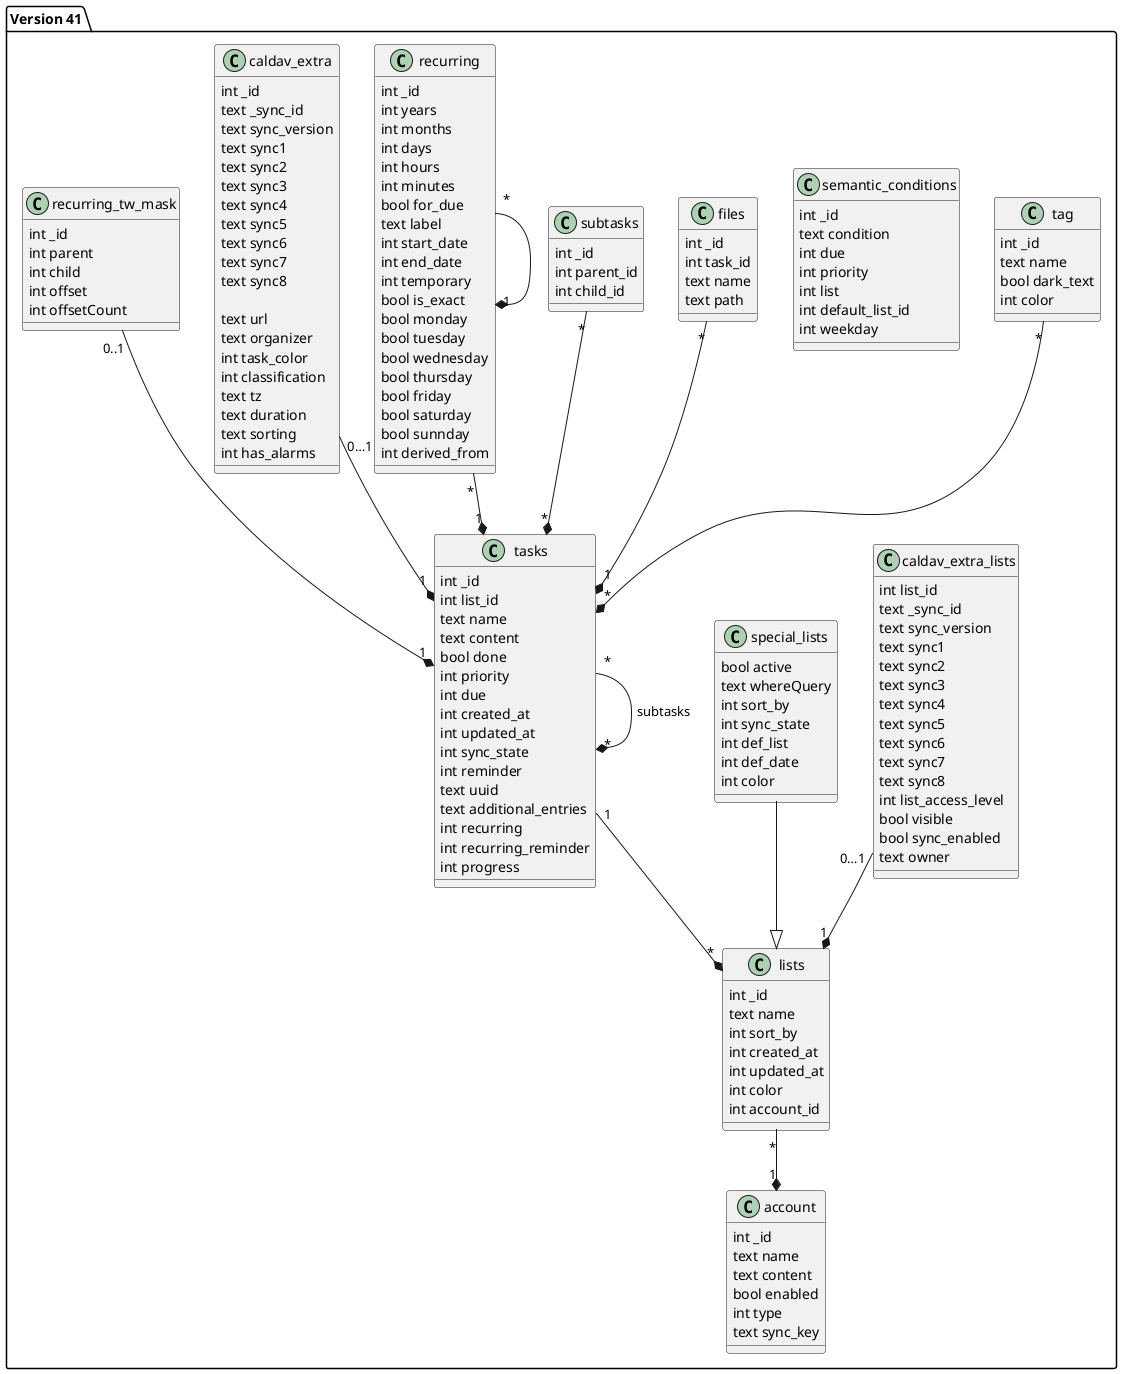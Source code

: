 @startuml
package "Version 41" {
class "lists" {
int _id
text name
int sort_by
int created_at
int updated_at
int color
int account_id
}
class "tasks" {
int _id
int list_id
text name
text content
bool done
int priority
int due
int created_at
int updated_at
int sync_state
int reminder
text uuid
text additional_entries
int recurring
int recurring_reminder
int progress
}
tasks "1" --* "*" lists
tasks "*" --* "*" tasks : subtasks

class caldav_extra_lists {
int list_id
text _sync_id
text sync_version
text sync1
text sync2
text sync3
text sync4
text sync5
text sync6
text sync7
text sync8
int list_access_level
bool visible
bool sync_enabled
text owner
}
caldav_extra_lists "0…1" --* "1" lists

class "tag" {
int _id
text name
bool dark_text
int color
}
tag "*" --* "*" tasks

class "special_lists" {
bool active
text whereQuery
int sort_by
int sync_state
int def_list
int def_date
int color
}
special_lists --|> lists
class "semantic_conditions" {
int _id
text condition
int due
int priority
int list
int default_list_id
int weekday
}
class "files" {
int _id
int task_id
text name
text path
}
files "*" --* "1" tasks

class "subtasks" {
int _id
int parent_id
int child_id
}
subtasks "*" --* "*" tasks

class recurring {
int _id
int years
int months
int days
int hours
int minutes
bool for_due
text label
int start_date
int end_date
int temporary
bool is_exact
bool monday
bool tuesday
bool wednesday
bool thursday
bool friday
bool saturday
bool sunnday
int derived_from
}
recurring "*" --* "1" recurring
recurring "*" --* "1" tasks
class account {
int _id
text name
text content
bool enabled
int type
text sync_key
}
lists "*" --* "1" account

class caldav_extra {
int _id
text _sync_id
text sync_version
text sync1
text sync2
text sync3
text sync4
text sync5
text sync6
text sync7
text sync8

text url
text organizer
int task_color
int classification
text tz
text duration
text sorting
int has_alarms
}
caldav_extra "0…1" --* "1" tasks

class recurring_tw_mask {
int _id
int parent
int child
int offset
int offsetCount
}
recurring_tw_mask "0..1" --* "1" tasks
}

@enduml